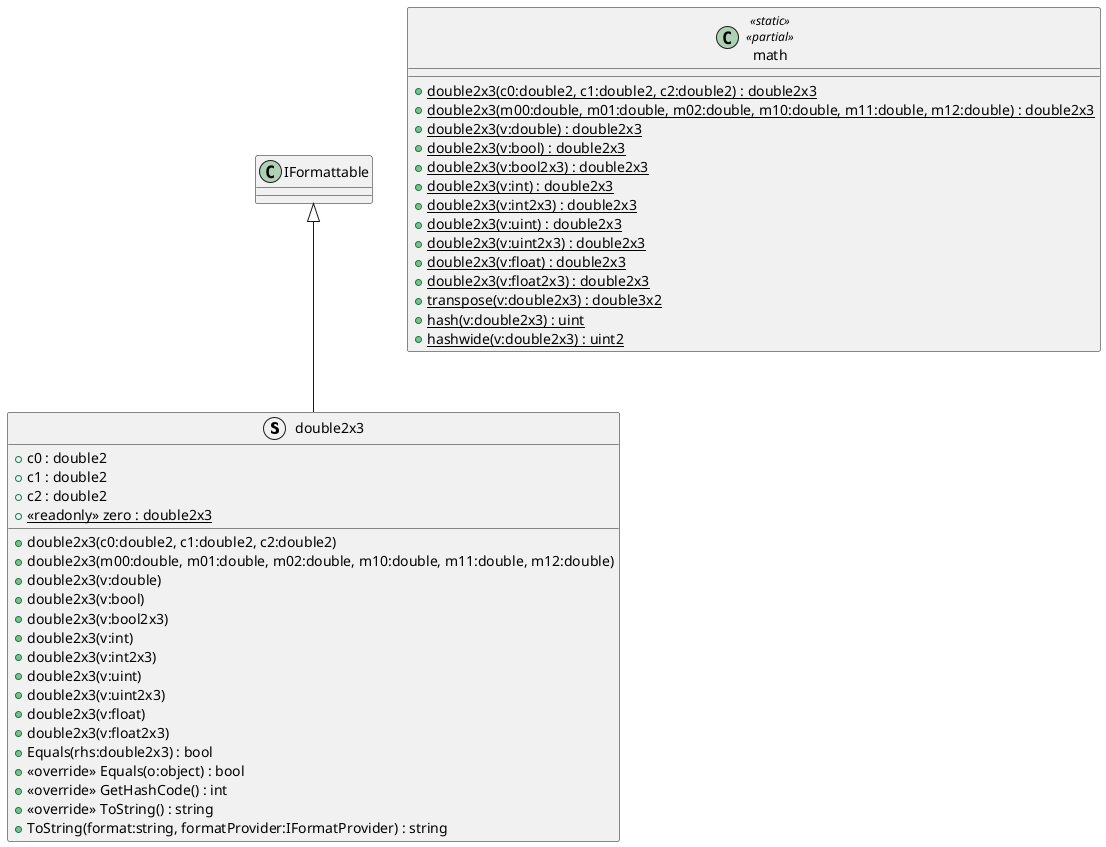 @startuml
struct double2x3 {
    + c0 : double2
    + c1 : double2
    + c2 : double2
    + {static} <<readonly>> zero : double2x3
    + double2x3(c0:double2, c1:double2, c2:double2)
    + double2x3(m00:double, m01:double, m02:double, m10:double, m11:double, m12:double)
    + double2x3(v:double)
    + double2x3(v:bool)
    + double2x3(v:bool2x3)
    + double2x3(v:int)
    + double2x3(v:int2x3)
    + double2x3(v:uint)
    + double2x3(v:uint2x3)
    + double2x3(v:float)
    + double2x3(v:float2x3)
    + Equals(rhs:double2x3) : bool
    + <<override>> Equals(o:object) : bool
    + <<override>> GetHashCode() : int
    + <<override>> ToString() : string
    + ToString(format:string, formatProvider:IFormatProvider) : string
}
class math <<static>> <<partial>> {
    + {static} double2x3(c0:double2, c1:double2, c2:double2) : double2x3
    + {static} double2x3(m00:double, m01:double, m02:double, m10:double, m11:double, m12:double) : double2x3
    + {static} double2x3(v:double) : double2x3
    + {static} double2x3(v:bool) : double2x3
    + {static} double2x3(v:bool2x3) : double2x3
    + {static} double2x3(v:int) : double2x3
    + {static} double2x3(v:int2x3) : double2x3
    + {static} double2x3(v:uint) : double2x3
    + {static} double2x3(v:uint2x3) : double2x3
    + {static} double2x3(v:float) : double2x3
    + {static} double2x3(v:float2x3) : double2x3
    + {static} transpose(v:double2x3) : double3x2
    + {static} hash(v:double2x3) : uint
    + {static} hashwide(v:double2x3) : uint2
}
IFormattable <|-- double2x3
@enduml
